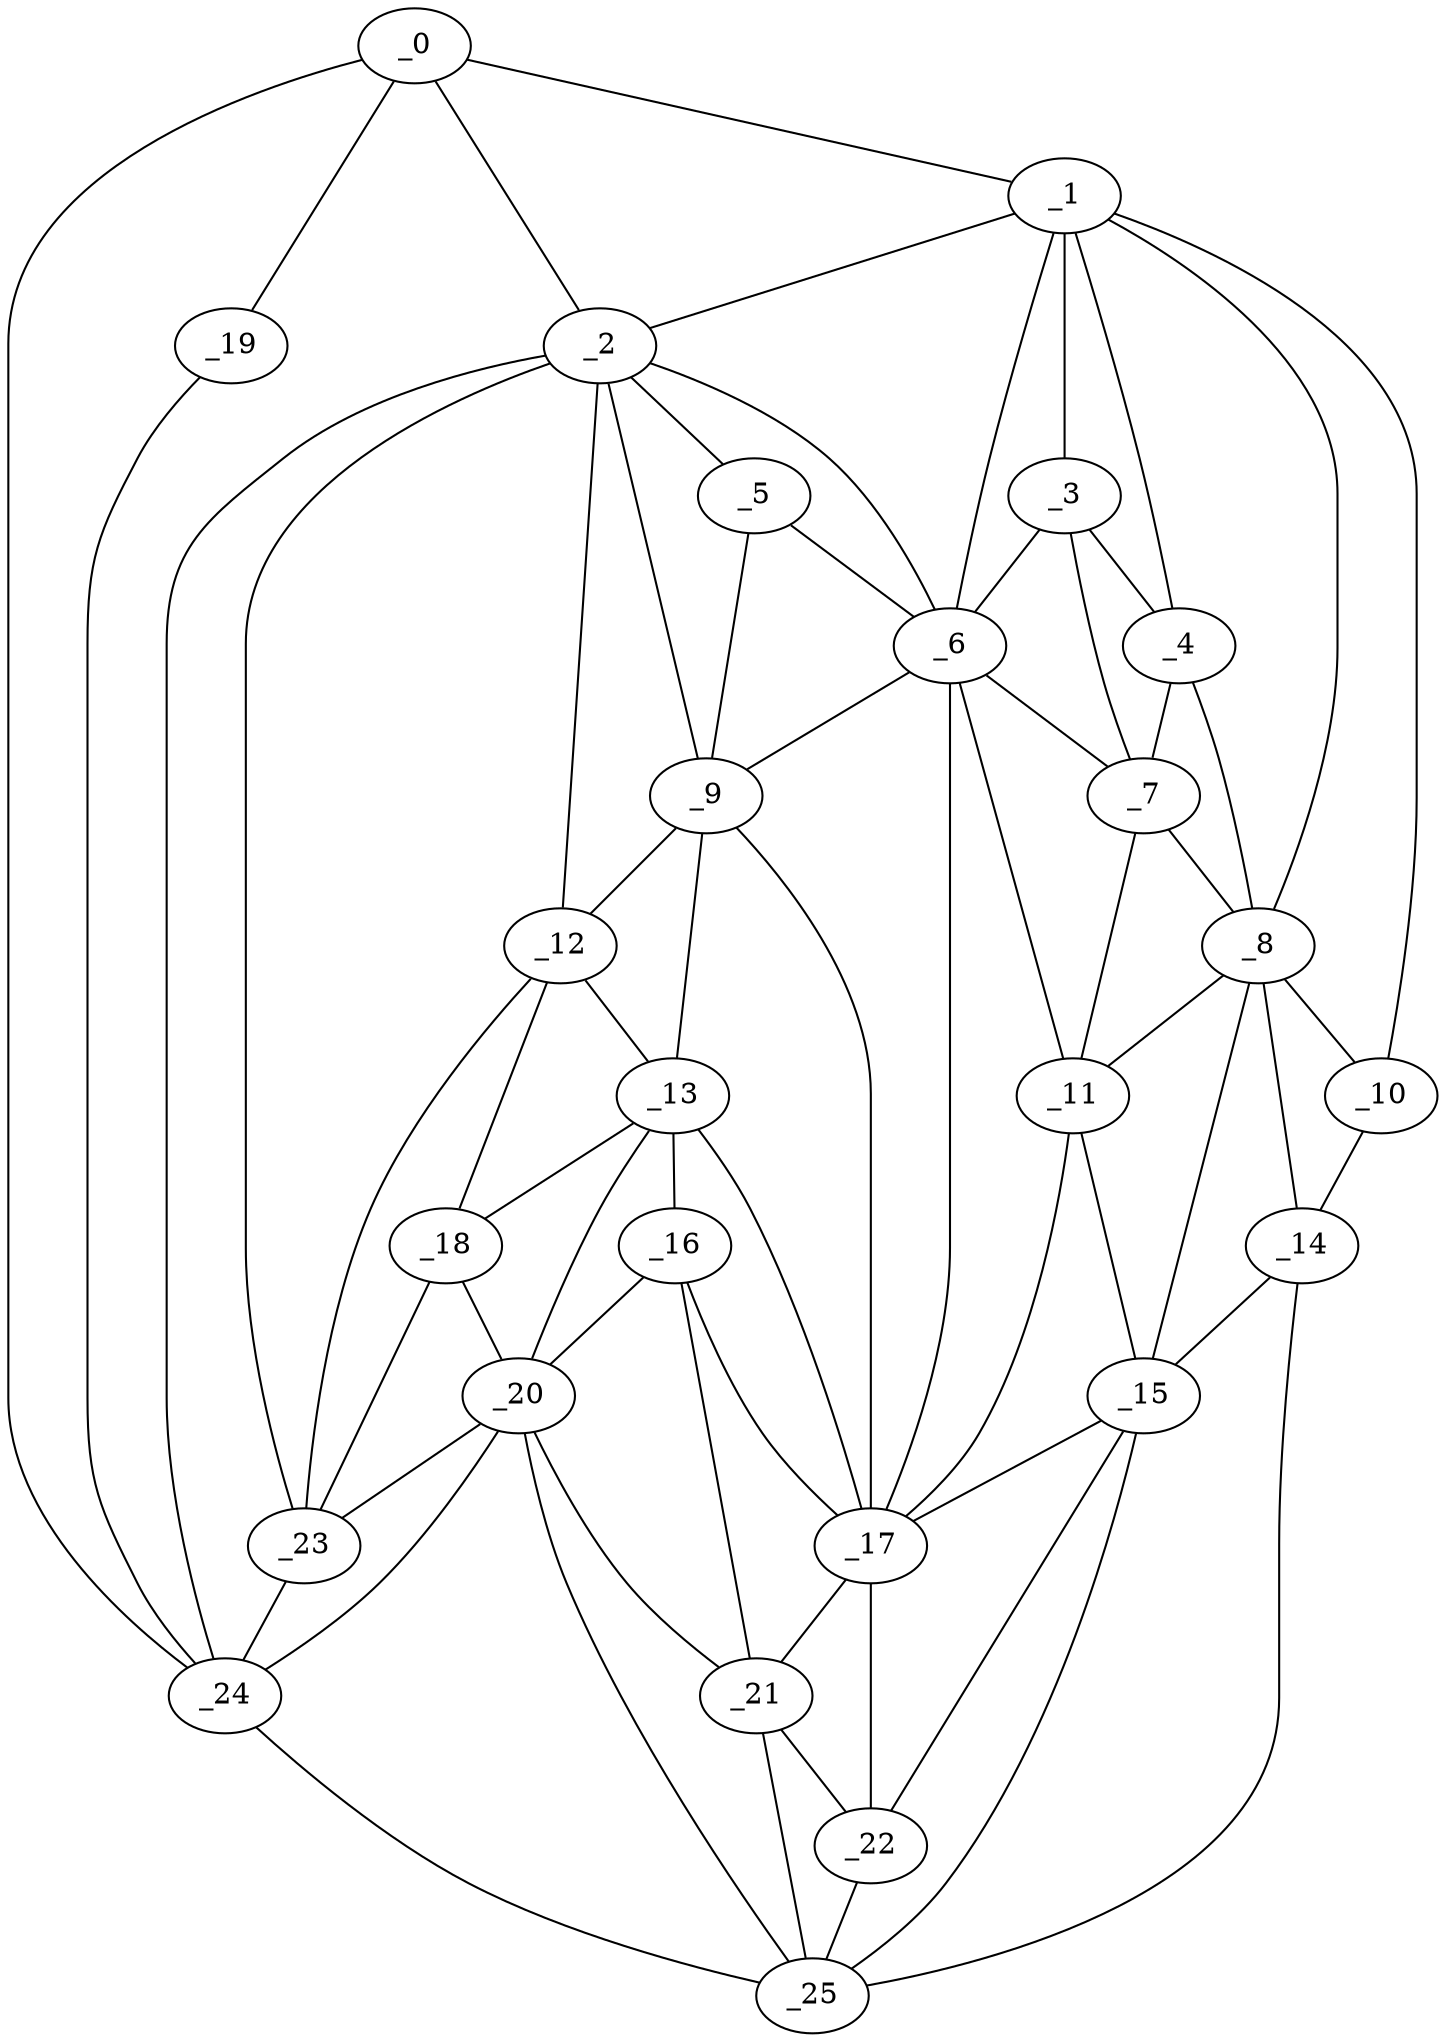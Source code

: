 graph "obj88__140.gxl" {
	_0	 [x=49,
		y=6];
	_1	 [x=50,
		y=115];
	_0 -- _1	 [valence=1];
	_2	 [x=56,
		y=72];
	_0 -- _2	 [valence=1];
	_19	 [x=85,
		y=6];
	_0 -- _19	 [valence=1];
	_24	 [x=88,
		y=53];
	_0 -- _24	 [valence=2];
	_1 -- _2	 [valence=1];
	_3	 [x=56,
		y=101];
	_1 -- _3	 [valence=2];
	_4	 [x=56,
		y=108];
	_1 -- _4	 [valence=2];
	_6	 [x=57,
		y=88];
	_1 -- _6	 [valence=2];
	_8	 [x=63,
		y=110];
	_1 -- _8	 [valence=1];
	_10	 [x=65,
		y=120];
	_1 -- _10	 [valence=1];
	_5	 [x=57,
		y=80];
	_2 -- _5	 [valence=1];
	_2 -- _6	 [valence=2];
	_9	 [x=64,
		y=77];
	_2 -- _9	 [valence=1];
	_12	 [x=72,
		y=72];
	_2 -- _12	 [valence=2];
	_23	 [x=86,
		y=59];
	_2 -- _23	 [valence=2];
	_2 -- _24	 [valence=2];
	_3 -- _4	 [valence=2];
	_3 -- _6	 [valence=2];
	_7	 [x=63,
		y=101];
	_3 -- _7	 [valence=2];
	_4 -- _7	 [valence=2];
	_4 -- _8	 [valence=2];
	_5 -- _6	 [valence=2];
	_5 -- _9	 [valence=2];
	_6 -- _7	 [valence=2];
	_6 -- _9	 [valence=2];
	_11	 [x=71,
		y=101];
	_6 -- _11	 [valence=2];
	_17	 [x=80,
		y=92];
	_6 -- _17	 [valence=2];
	_7 -- _8	 [valence=1];
	_7 -- _11	 [valence=2];
	_8 -- _10	 [valence=1];
	_8 -- _11	 [valence=2];
	_14	 [x=76,
		y=120];
	_8 -- _14	 [valence=2];
	_15	 [x=79,
		y=104];
	_8 -- _15	 [valence=2];
	_9 -- _12	 [valence=2];
	_13	 [x=76,
		y=78];
	_9 -- _13	 [valence=2];
	_9 -- _17	 [valence=1];
	_10 -- _14	 [valence=1];
	_11 -- _15	 [valence=2];
	_11 -- _17	 [valence=1];
	_12 -- _13	 [valence=1];
	_18	 [x=84,
		y=66];
	_12 -- _18	 [valence=2];
	_12 -- _23	 [valence=2];
	_16	 [x=80,
		y=80];
	_13 -- _16	 [valence=2];
	_13 -- _17	 [valence=2];
	_13 -- _18	 [valence=2];
	_20	 [x=85,
		y=77];
	_13 -- _20	 [valence=1];
	_14 -- _15	 [valence=1];
	_25	 [x=90,
		y=114];
	_14 -- _25	 [valence=1];
	_15 -- _17	 [valence=2];
	_22	 [x=85,
		y=103];
	_15 -- _22	 [valence=1];
	_15 -- _25	 [valence=2];
	_16 -- _17	 [valence=2];
	_16 -- _20	 [valence=2];
	_21	 [x=85,
		y=92];
	_16 -- _21	 [valence=2];
	_17 -- _21	 [valence=2];
	_17 -- _22	 [valence=2];
	_18 -- _20	 [valence=2];
	_18 -- _23	 [valence=2];
	_19 -- _24	 [valence=1];
	_20 -- _21	 [valence=2];
	_20 -- _23	 [valence=1];
	_20 -- _24	 [valence=2];
	_20 -- _25	 [valence=1];
	_21 -- _22	 [valence=1];
	_21 -- _25	 [valence=2];
	_22 -- _25	 [valence=2];
	_23 -- _24	 [valence=2];
	_24 -- _25	 [valence=1];
}
